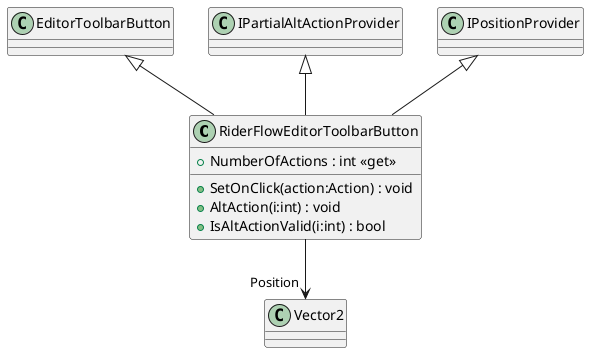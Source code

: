 @startuml
class RiderFlowEditorToolbarButton {
    + NumberOfActions : int <<get>>
    + SetOnClick(action:Action) : void
    + AltAction(i:int) : void
    + IsAltActionValid(i:int) : bool
}
EditorToolbarButton <|-- RiderFlowEditorToolbarButton
IPartialAltActionProvider <|-- RiderFlowEditorToolbarButton
IPositionProvider <|-- RiderFlowEditorToolbarButton
RiderFlowEditorToolbarButton --> "Position" Vector2
@enduml
